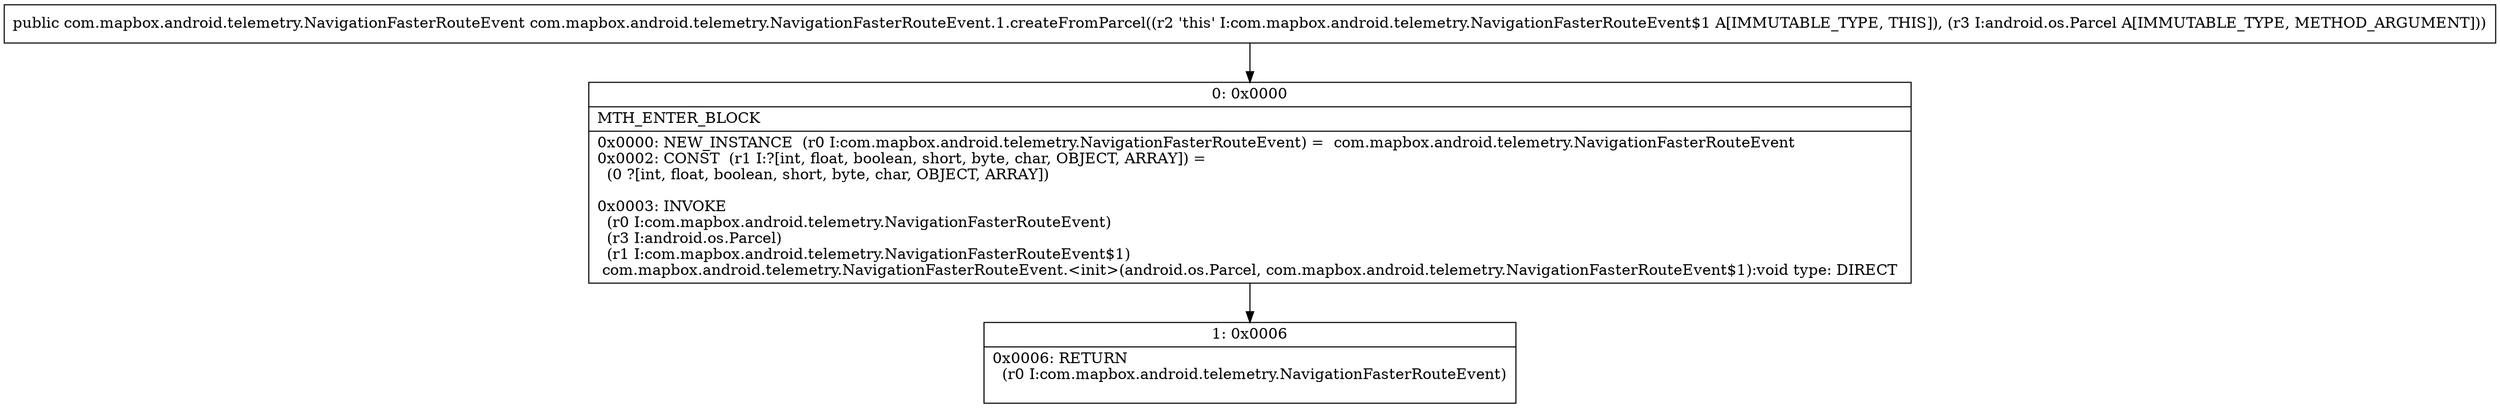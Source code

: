 digraph "CFG forcom.mapbox.android.telemetry.NavigationFasterRouteEvent.1.createFromParcel(Landroid\/os\/Parcel;)Lcom\/mapbox\/android\/telemetry\/NavigationFasterRouteEvent;" {
Node_0 [shape=record,label="{0\:\ 0x0000|MTH_ENTER_BLOCK\l|0x0000: NEW_INSTANCE  (r0 I:com.mapbox.android.telemetry.NavigationFasterRouteEvent) =  com.mapbox.android.telemetry.NavigationFasterRouteEvent \l0x0002: CONST  (r1 I:?[int, float, boolean, short, byte, char, OBJECT, ARRAY]) = \l  (0 ?[int, float, boolean, short, byte, char, OBJECT, ARRAY])\l \l0x0003: INVOKE  \l  (r0 I:com.mapbox.android.telemetry.NavigationFasterRouteEvent)\l  (r3 I:android.os.Parcel)\l  (r1 I:com.mapbox.android.telemetry.NavigationFasterRouteEvent$1)\l com.mapbox.android.telemetry.NavigationFasterRouteEvent.\<init\>(android.os.Parcel, com.mapbox.android.telemetry.NavigationFasterRouteEvent$1):void type: DIRECT \l}"];
Node_1 [shape=record,label="{1\:\ 0x0006|0x0006: RETURN  \l  (r0 I:com.mapbox.android.telemetry.NavigationFasterRouteEvent)\l \l}"];
MethodNode[shape=record,label="{public com.mapbox.android.telemetry.NavigationFasterRouteEvent com.mapbox.android.telemetry.NavigationFasterRouteEvent.1.createFromParcel((r2 'this' I:com.mapbox.android.telemetry.NavigationFasterRouteEvent$1 A[IMMUTABLE_TYPE, THIS]), (r3 I:android.os.Parcel A[IMMUTABLE_TYPE, METHOD_ARGUMENT])) }"];
MethodNode -> Node_0;
Node_0 -> Node_1;
}

